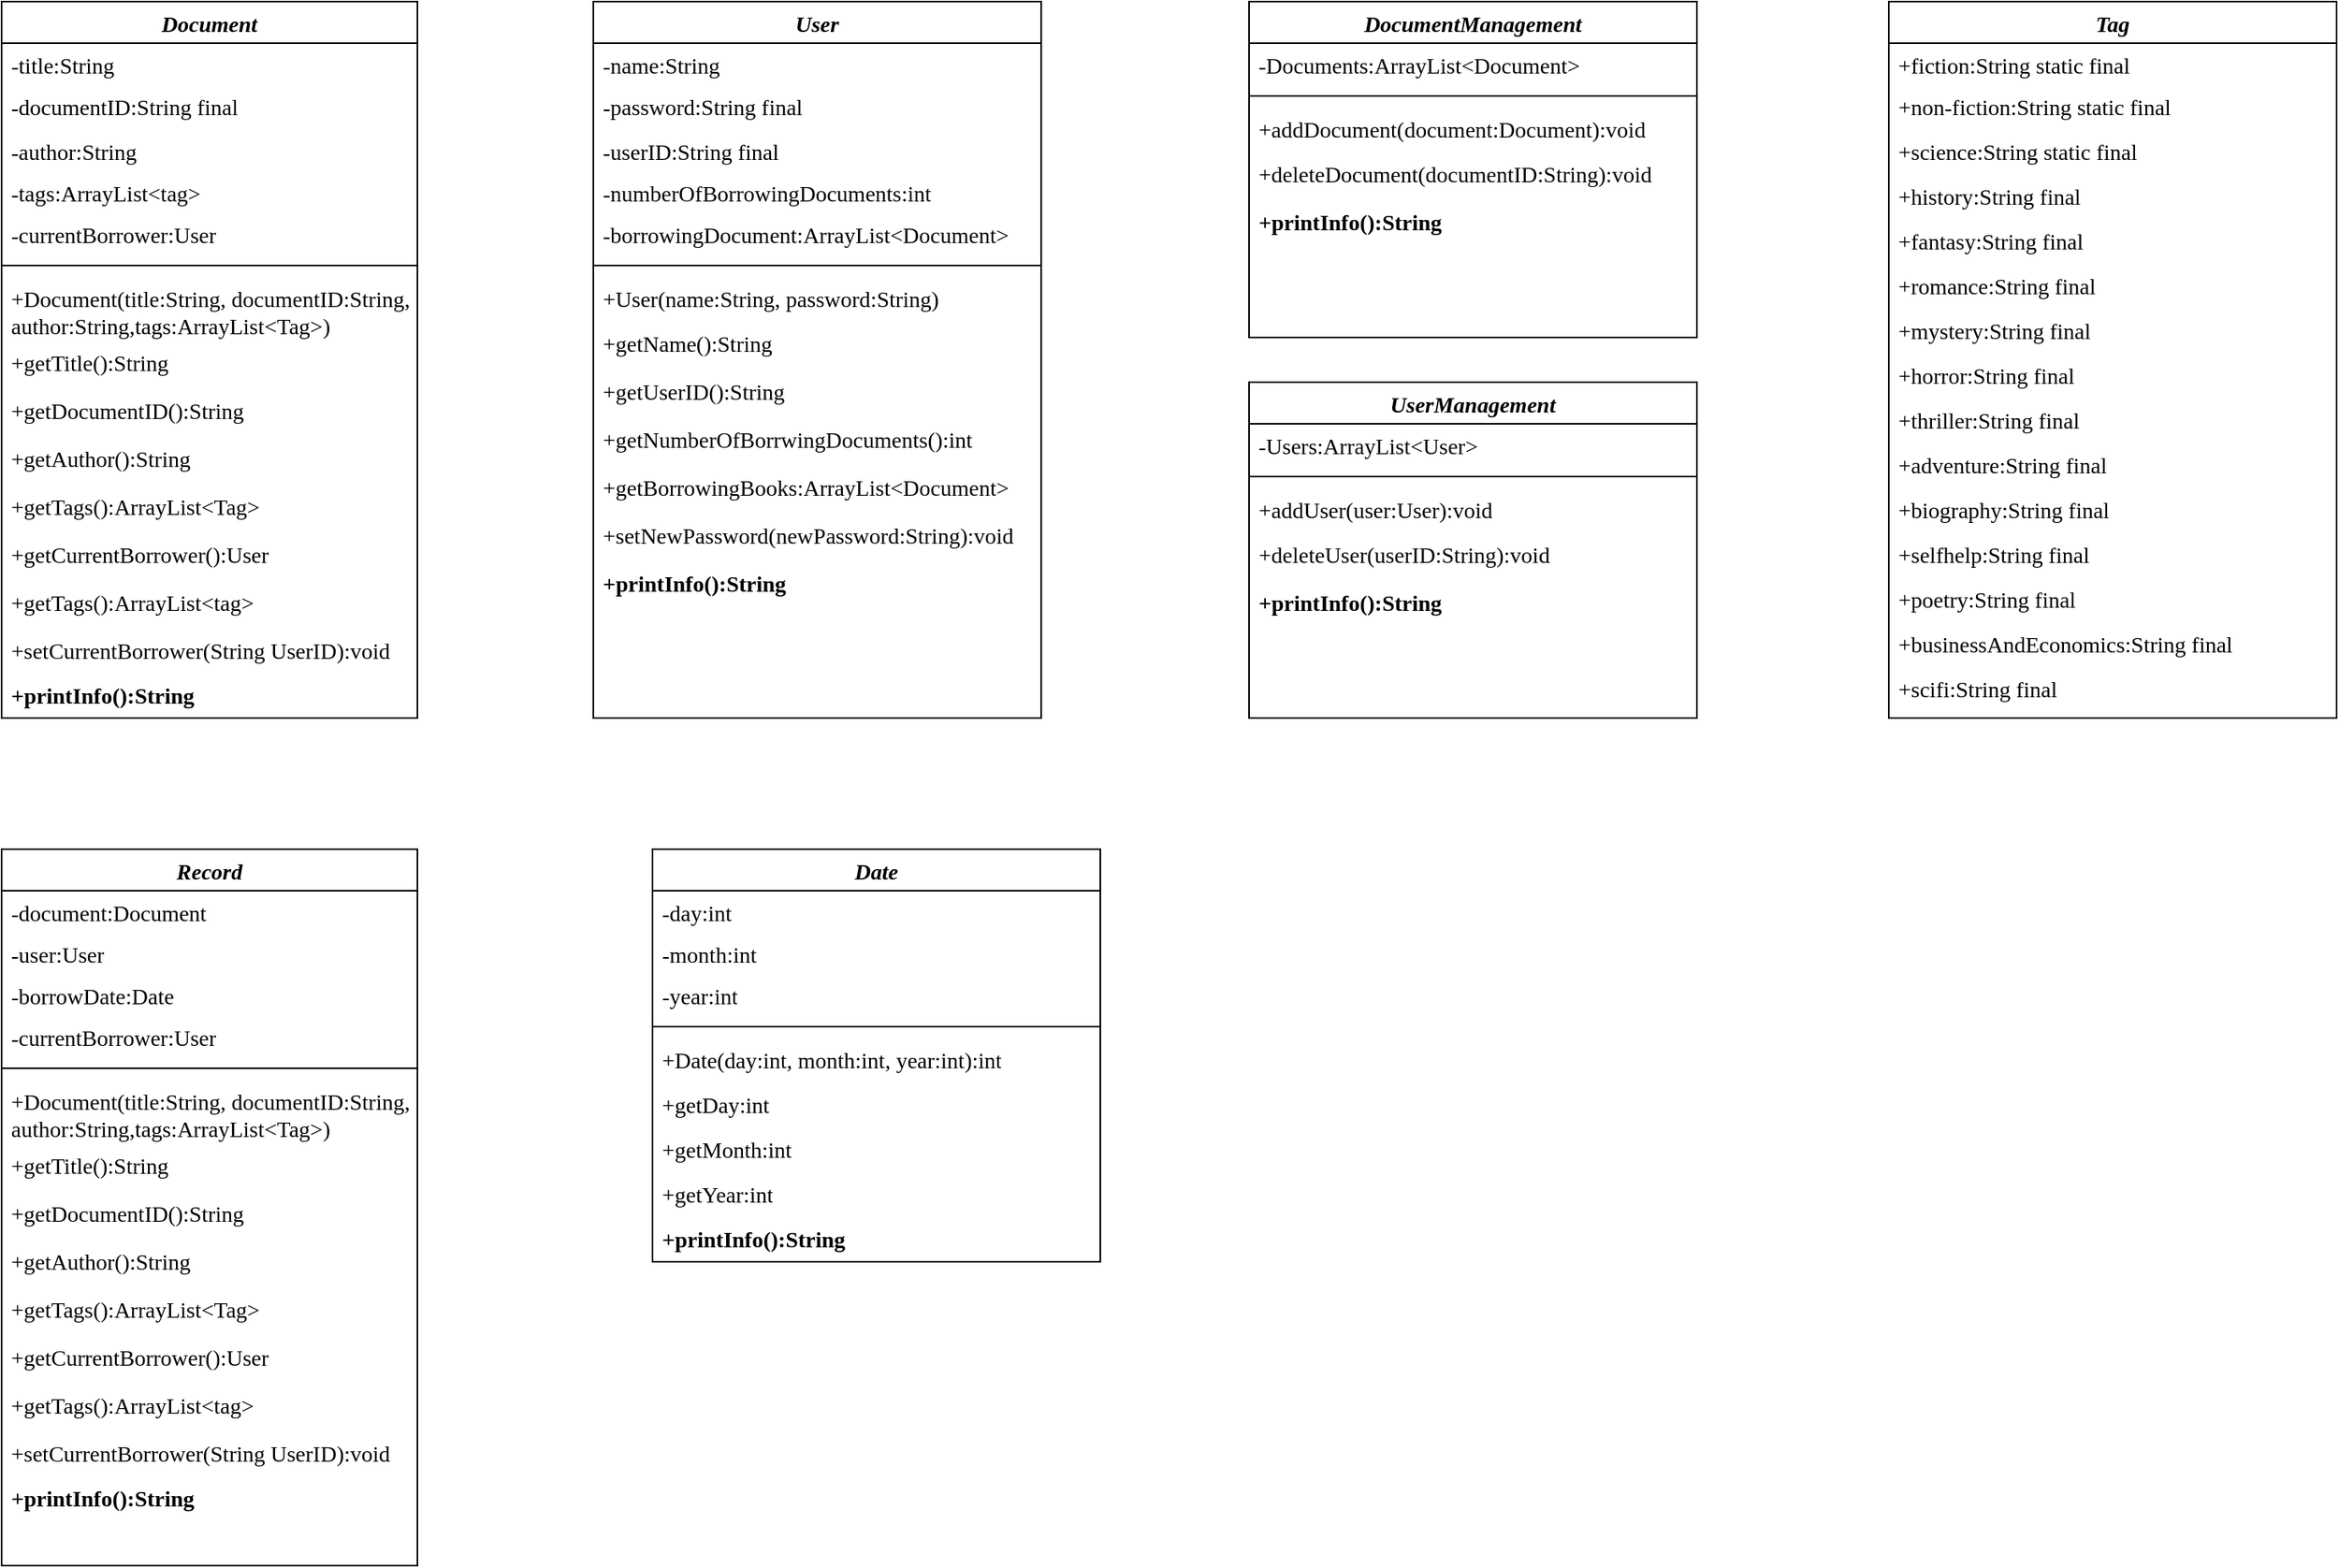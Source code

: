 <mxfile version="26.1.0">
  <diagram id="C5RBs43oDa-KdzZeNtuy" name="Page-1">
    <mxGraphModel dx="859" dy="363" grid="1" gridSize="10" guides="1" tooltips="1" connect="1" arrows="1" fold="1" page="1" pageScale="1" pageWidth="827" pageHeight="1169" math="0" shadow="0">
      <root>
        <mxCell id="WIyWlLk6GJQsqaUBKTNV-0" />
        <mxCell id="WIyWlLk6GJQsqaUBKTNV-1" parent="WIyWlLk6GJQsqaUBKTNV-0" />
        <mxCell id="zkfFHV4jXpPFQw0GAbJ--0" value="Document" style="swimlane;fontStyle=3;align=center;verticalAlign=top;childLayout=stackLayout;horizontal=1;startSize=26;horizontalStack=0;resizeParent=1;resizeLast=0;collapsible=1;marginBottom=0;rounded=0;shadow=0;strokeWidth=1;whiteSpace=wrap;fontSize=14;fontFamily=Mali;" parent="WIyWlLk6GJQsqaUBKTNV-1" vertex="1">
          <mxGeometry x="140" width="260" height="448" as="geometry">
            <mxRectangle x="220" y="120" width="160" height="26" as="alternateBounds" />
          </mxGeometry>
        </mxCell>
        <mxCell id="zkfFHV4jXpPFQw0GAbJ--2" value="-title:String" style="text;align=left;verticalAlign=top;spacingLeft=4;spacingRight=4;overflow=hidden;rotatable=0;points=[[0,0.5],[1,0.5]];portConstraint=eastwest;rounded=0;shadow=0;html=0;whiteSpace=wrap;fontSize=14;fontFamily=Mali;" parent="zkfFHV4jXpPFQw0GAbJ--0" vertex="1">
          <mxGeometry y="26" width="260" height="26" as="geometry" />
        </mxCell>
        <mxCell id="zkfFHV4jXpPFQw0GAbJ--3" value="-documentID:String final" style="text;align=left;verticalAlign=top;spacingLeft=4;spacingRight=4;overflow=hidden;rotatable=0;points=[[0,0.5],[1,0.5]];portConstraint=eastwest;rounded=0;shadow=0;html=0;whiteSpace=wrap;fontSize=14;fontFamily=Mali;" parent="zkfFHV4jXpPFQw0GAbJ--0" vertex="1">
          <mxGeometry y="52" width="260" height="28" as="geometry" />
        </mxCell>
        <mxCell id="aTSul-BIoo_N8RE2OFc6-5" value="-author:String" style="text;align=left;verticalAlign=top;spacingLeft=4;spacingRight=4;overflow=hidden;rotatable=0;points=[[0,0.5],[1,0.5]];portConstraint=eastwest;rounded=0;shadow=0;html=0;whiteSpace=wrap;fontSize=14;fontFamily=Mali;" parent="zkfFHV4jXpPFQw0GAbJ--0" vertex="1">
          <mxGeometry y="80" width="260" height="26" as="geometry" />
        </mxCell>
        <mxCell id="aTSul-BIoo_N8RE2OFc6-9" value="-tags:ArrayList&lt;tag&gt;" style="text;align=left;verticalAlign=top;spacingLeft=4;spacingRight=4;overflow=hidden;rotatable=0;points=[[0,0.5],[1,0.5]];portConstraint=eastwest;rounded=0;shadow=0;html=0;whiteSpace=wrap;fontSize=14;fontFamily=Mali;" parent="zkfFHV4jXpPFQw0GAbJ--0" vertex="1">
          <mxGeometry y="106" width="260" height="26" as="geometry" />
        </mxCell>
        <mxCell id="aTSul-BIoo_N8RE2OFc6-10" value="-currentBorrower:User" style="text;align=left;verticalAlign=top;spacingLeft=4;spacingRight=4;overflow=hidden;rotatable=0;points=[[0,0.5],[1,0.5]];portConstraint=eastwest;rounded=0;shadow=0;html=0;whiteSpace=wrap;fontSize=14;fontFamily=Mali;" parent="zkfFHV4jXpPFQw0GAbJ--0" vertex="1">
          <mxGeometry y="132" width="260" height="26" as="geometry" />
        </mxCell>
        <mxCell id="zkfFHV4jXpPFQw0GAbJ--4" value="" style="line;html=1;strokeWidth=1;align=left;verticalAlign=middle;spacingTop=-1;spacingLeft=3;spacingRight=3;rotatable=0;labelPosition=right;points=[];portConstraint=eastwest;whiteSpace=wrap;fontSize=14;fontFamily=Mali;" parent="zkfFHV4jXpPFQw0GAbJ--0" vertex="1">
          <mxGeometry y="158" width="260" height="14" as="geometry" />
        </mxCell>
        <mxCell id="zkfFHV4jXpPFQw0GAbJ--5" value="+Document(title:String, documentID:String, author:String,tags:ArrayList&lt;Tag&gt;)" style="text;align=left;verticalAlign=top;spacingLeft=4;spacingRight=4;overflow=hidden;rotatable=0;points=[[0,0.5],[1,0.5]];portConstraint=eastwest;whiteSpace=wrap;fontSize=14;fontFamily=Mali;" parent="zkfFHV4jXpPFQw0GAbJ--0" vertex="1">
          <mxGeometry y="172" width="260" height="40" as="geometry" />
        </mxCell>
        <mxCell id="IluqJxnMN8UQDmzil1uz-0" value="+getTitle():String" style="text;align=left;verticalAlign=top;spacingLeft=4;spacingRight=4;overflow=hidden;rotatable=0;points=[[0,0.5],[1,0.5]];portConstraint=eastwest;whiteSpace=wrap;fontSize=14;fontFamily=Mali;" parent="zkfFHV4jXpPFQw0GAbJ--0" vertex="1">
          <mxGeometry y="212" width="260" height="30" as="geometry" />
        </mxCell>
        <mxCell id="IluqJxnMN8UQDmzil1uz-1" value="+getDocumentID():String" style="text;align=left;verticalAlign=top;spacingLeft=4;spacingRight=4;overflow=hidden;rotatable=0;points=[[0,0.5],[1,0.5]];portConstraint=eastwest;whiteSpace=wrap;fontSize=14;fontFamily=Mali;" parent="zkfFHV4jXpPFQw0GAbJ--0" vertex="1">
          <mxGeometry y="242" width="260" height="30" as="geometry" />
        </mxCell>
        <mxCell id="IluqJxnMN8UQDmzil1uz-2" value="+getAuthor():String" style="text;align=left;verticalAlign=top;spacingLeft=4;spacingRight=4;overflow=hidden;rotatable=0;points=[[0,0.5],[1,0.5]];portConstraint=eastwest;whiteSpace=wrap;fontSize=14;fontFamily=Mali;" parent="zkfFHV4jXpPFQw0GAbJ--0" vertex="1">
          <mxGeometry y="272" width="260" height="30" as="geometry" />
        </mxCell>
        <mxCell id="IluqJxnMN8UQDmzil1uz-3" value="+getTags():ArrayList&lt;Tag&gt;" style="text;align=left;verticalAlign=top;spacingLeft=4;spacingRight=4;overflow=hidden;rotatable=0;points=[[0,0.5],[1,0.5]];portConstraint=eastwest;whiteSpace=wrap;fontSize=14;fontFamily=Mali;" parent="zkfFHV4jXpPFQw0GAbJ--0" vertex="1">
          <mxGeometry y="302" width="260" height="30" as="geometry" />
        </mxCell>
        <mxCell id="IluqJxnMN8UQDmzil1uz-4" value="+getCurrentBorrower():User" style="text;align=left;verticalAlign=top;spacingLeft=4;spacingRight=4;overflow=hidden;rotatable=0;points=[[0,0.5],[1,0.5]];portConstraint=eastwest;whiteSpace=wrap;fontSize=14;fontFamily=Mali;" parent="zkfFHV4jXpPFQw0GAbJ--0" vertex="1">
          <mxGeometry y="332" width="260" height="30" as="geometry" />
        </mxCell>
        <mxCell id="IluqJxnMN8UQDmzil1uz-5" value="+getTags():ArrayList&lt;tag&gt;" style="text;align=left;verticalAlign=top;spacingLeft=4;spacingRight=4;overflow=hidden;rotatable=0;points=[[0,0.5],[1,0.5]];portConstraint=eastwest;whiteSpace=wrap;fontSize=14;fontFamily=Mali;" parent="zkfFHV4jXpPFQw0GAbJ--0" vertex="1">
          <mxGeometry y="362" width="260" height="30" as="geometry" />
        </mxCell>
        <mxCell id="IluqJxnMN8UQDmzil1uz-6" value="+setCurrentBorrower(String UserID):void" style="text;align=left;verticalAlign=top;spacingLeft=4;spacingRight=4;overflow=hidden;rotatable=0;points=[[0,0.5],[1,0.5]];portConstraint=eastwest;whiteSpace=wrap;fontSize=14;fontFamily=Mali;" parent="zkfFHV4jXpPFQw0GAbJ--0" vertex="1">
          <mxGeometry y="392" width="260" height="28" as="geometry" />
        </mxCell>
        <mxCell id="IluqJxnMN8UQDmzil1uz-8" value="+printInfo():String" style="text;align=left;verticalAlign=top;spacingLeft=4;spacingRight=4;overflow=hidden;rotatable=0;points=[[0,0.5],[1,0.5]];portConstraint=eastwest;whiteSpace=wrap;fontSize=14;fontFamily=Mali;fontStyle=1" parent="zkfFHV4jXpPFQw0GAbJ--0" vertex="1">
          <mxGeometry y="420" width="260" height="28" as="geometry" />
        </mxCell>
        <mxCell id="IluqJxnMN8UQDmzil1uz-9" value="User" style="swimlane;fontStyle=3;align=center;verticalAlign=top;childLayout=stackLayout;horizontal=1;startSize=26;horizontalStack=0;resizeParent=1;resizeLast=0;collapsible=1;marginBottom=0;rounded=0;shadow=0;strokeWidth=1;whiteSpace=wrap;fontSize=14;fontFamily=Mali;" parent="WIyWlLk6GJQsqaUBKTNV-1" vertex="1">
          <mxGeometry x="510" width="280" height="448" as="geometry">
            <mxRectangle x="220" y="120" width="160" height="26" as="alternateBounds" />
          </mxGeometry>
        </mxCell>
        <mxCell id="IluqJxnMN8UQDmzil1uz-10" value="-name:String" style="text;align=left;verticalAlign=top;spacingLeft=4;spacingRight=4;overflow=hidden;rotatable=0;points=[[0,0.5],[1,0.5]];portConstraint=eastwest;rounded=0;shadow=0;html=0;whiteSpace=wrap;fontSize=14;fontFamily=Mali;" parent="IluqJxnMN8UQDmzil1uz-9" vertex="1">
          <mxGeometry y="26" width="280" height="26" as="geometry" />
        </mxCell>
        <mxCell id="IluqJxnMN8UQDmzil1uz-11" value="-password:String final" style="text;align=left;verticalAlign=top;spacingLeft=4;spacingRight=4;overflow=hidden;rotatable=0;points=[[0,0.5],[1,0.5]];portConstraint=eastwest;rounded=0;shadow=0;html=0;whiteSpace=wrap;fontSize=14;fontFamily=Mali;" parent="IluqJxnMN8UQDmzil1uz-9" vertex="1">
          <mxGeometry y="52" width="280" height="28" as="geometry" />
        </mxCell>
        <mxCell id="IluqJxnMN8UQDmzil1uz-12" value="-userID:String final" style="text;align=left;verticalAlign=top;spacingLeft=4;spacingRight=4;overflow=hidden;rotatable=0;points=[[0,0.5],[1,0.5]];portConstraint=eastwest;rounded=0;shadow=0;html=0;whiteSpace=wrap;fontSize=14;fontFamily=Mali;" parent="IluqJxnMN8UQDmzil1uz-9" vertex="1">
          <mxGeometry y="80" width="280" height="26" as="geometry" />
        </mxCell>
        <mxCell id="IluqJxnMN8UQDmzil1uz-13" value="-numberOfBorrowingDocuments:int" style="text;align=left;verticalAlign=top;spacingLeft=4;spacingRight=4;overflow=hidden;rotatable=0;points=[[0,0.5],[1,0.5]];portConstraint=eastwest;rounded=0;shadow=0;html=0;whiteSpace=wrap;fontSize=14;fontFamily=Mali;" parent="IluqJxnMN8UQDmzil1uz-9" vertex="1">
          <mxGeometry y="106" width="280" height="26" as="geometry" />
        </mxCell>
        <mxCell id="IluqJxnMN8UQDmzil1uz-14" value="-borrowingDocument:ArrayList&lt;Document&gt;" style="text;align=left;verticalAlign=top;spacingLeft=4;spacingRight=4;overflow=hidden;rotatable=0;points=[[0,0.5],[1,0.5]];portConstraint=eastwest;rounded=0;shadow=0;html=0;whiteSpace=wrap;fontSize=14;fontFamily=Mali;" parent="IluqJxnMN8UQDmzil1uz-9" vertex="1">
          <mxGeometry y="132" width="280" height="26" as="geometry" />
        </mxCell>
        <mxCell id="IluqJxnMN8UQDmzil1uz-15" value="" style="line;html=1;strokeWidth=1;align=left;verticalAlign=middle;spacingTop=-1;spacingLeft=3;spacingRight=3;rotatable=0;labelPosition=right;points=[];portConstraint=eastwest;whiteSpace=wrap;fontSize=14;fontFamily=Mali;" parent="IluqJxnMN8UQDmzil1uz-9" vertex="1">
          <mxGeometry y="158" width="280" height="14" as="geometry" />
        </mxCell>
        <mxCell id="IluqJxnMN8UQDmzil1uz-16" value="+User(name:String, password:String)" style="text;align=left;verticalAlign=top;spacingLeft=4;spacingRight=4;overflow=hidden;rotatable=0;points=[[0,0.5],[1,0.5]];portConstraint=eastwest;whiteSpace=wrap;fontSize=14;fontFamily=Mali;" parent="IluqJxnMN8UQDmzil1uz-9" vertex="1">
          <mxGeometry y="172" width="280" height="28" as="geometry" />
        </mxCell>
        <mxCell id="IluqJxnMN8UQDmzil1uz-17" value="+getName():String" style="text;align=left;verticalAlign=top;spacingLeft=4;spacingRight=4;overflow=hidden;rotatable=0;points=[[0,0.5],[1,0.5]];portConstraint=eastwest;whiteSpace=wrap;fontSize=14;fontFamily=Mali;" parent="IluqJxnMN8UQDmzil1uz-9" vertex="1">
          <mxGeometry y="200" width="280" height="30" as="geometry" />
        </mxCell>
        <mxCell id="IluqJxnMN8UQDmzil1uz-18" value="+getUserID():String" style="text;align=left;verticalAlign=top;spacingLeft=4;spacingRight=4;overflow=hidden;rotatable=0;points=[[0,0.5],[1,0.5]];portConstraint=eastwest;whiteSpace=wrap;fontSize=14;fontFamily=Mali;" parent="IluqJxnMN8UQDmzil1uz-9" vertex="1">
          <mxGeometry y="230" width="280" height="30" as="geometry" />
        </mxCell>
        <mxCell id="IluqJxnMN8UQDmzil1uz-19" value="+getNumberOfBorrwingDocuments():int" style="text;align=left;verticalAlign=top;spacingLeft=4;spacingRight=4;overflow=hidden;rotatable=0;points=[[0,0.5],[1,0.5]];portConstraint=eastwest;whiteSpace=wrap;fontSize=14;fontFamily=Mali;" parent="IluqJxnMN8UQDmzil1uz-9" vertex="1">
          <mxGeometry y="260" width="280" height="30" as="geometry" />
        </mxCell>
        <mxCell id="IluqJxnMN8UQDmzil1uz-20" value="+getBorrowingBooks:ArrayList&lt;Document&gt;" style="text;align=left;verticalAlign=top;spacingLeft=4;spacingRight=4;overflow=hidden;rotatable=0;points=[[0,0.5],[1,0.5]];portConstraint=eastwest;whiteSpace=wrap;fontSize=14;fontFamily=Mali;" parent="IluqJxnMN8UQDmzil1uz-9" vertex="1">
          <mxGeometry y="290" width="280" height="30" as="geometry" />
        </mxCell>
        <mxCell id="IluqJxnMN8UQDmzil1uz-21" value="+setNewPassword(newPassword:String):void" style="text;align=left;verticalAlign=top;spacingLeft=4;spacingRight=4;overflow=hidden;rotatable=0;points=[[0,0.5],[1,0.5]];portConstraint=eastwest;whiteSpace=wrap;fontSize=14;fontFamily=Mali;" parent="IluqJxnMN8UQDmzil1uz-9" vertex="1">
          <mxGeometry y="320" width="280" height="30" as="geometry" />
        </mxCell>
        <mxCell id="IluqJxnMN8UQDmzil1uz-24" value="+printInfo():String" style="text;align=left;verticalAlign=top;spacingLeft=4;spacingRight=4;overflow=hidden;rotatable=0;points=[[0,0.5],[1,0.5]];portConstraint=eastwest;whiteSpace=wrap;fontSize=14;fontFamily=Mali;fontStyle=1" parent="IluqJxnMN8UQDmzil1uz-9" vertex="1">
          <mxGeometry y="350" width="280" height="28" as="geometry" />
        </mxCell>
        <mxCell id="IluqJxnMN8UQDmzil1uz-26" value="DocumentManagement" style="swimlane;fontStyle=3;align=center;verticalAlign=top;childLayout=stackLayout;horizontal=1;startSize=26;horizontalStack=0;resizeParent=1;resizeLast=0;collapsible=1;marginBottom=0;rounded=0;shadow=0;strokeWidth=1;whiteSpace=wrap;fontSize=14;fontFamily=Mali;" parent="WIyWlLk6GJQsqaUBKTNV-1" vertex="1">
          <mxGeometry x="920" width="280" height="210" as="geometry">
            <mxRectangle x="220" y="120" width="160" height="26" as="alternateBounds" />
          </mxGeometry>
        </mxCell>
        <mxCell id="IluqJxnMN8UQDmzil1uz-27" value="-Documents:ArrayList&lt;Document&gt;" style="text;align=left;verticalAlign=top;spacingLeft=4;spacingRight=4;overflow=hidden;rotatable=0;points=[[0,0.5],[1,0.5]];portConstraint=eastwest;rounded=0;shadow=0;html=0;whiteSpace=wrap;fontSize=14;fontFamily=Mali;" parent="IluqJxnMN8UQDmzil1uz-26" vertex="1">
          <mxGeometry y="26" width="280" height="26" as="geometry" />
        </mxCell>
        <mxCell id="IluqJxnMN8UQDmzil1uz-32" value="" style="line;html=1;strokeWidth=1;align=left;verticalAlign=middle;spacingTop=-1;spacingLeft=3;spacingRight=3;rotatable=0;labelPosition=right;points=[];portConstraint=eastwest;whiteSpace=wrap;fontSize=14;fontFamily=Mali;" parent="IluqJxnMN8UQDmzil1uz-26" vertex="1">
          <mxGeometry y="52" width="280" height="14" as="geometry" />
        </mxCell>
        <mxCell id="IluqJxnMN8UQDmzil1uz-33" value="+addDocument(document:Document):void" style="text;align=left;verticalAlign=top;spacingLeft=4;spacingRight=4;overflow=hidden;rotatable=0;points=[[0,0.5],[1,0.5]];portConstraint=eastwest;whiteSpace=wrap;fontSize=14;fontFamily=Mali;" parent="IluqJxnMN8UQDmzil1uz-26" vertex="1">
          <mxGeometry y="66" width="280" height="28" as="geometry" />
        </mxCell>
        <mxCell id="IluqJxnMN8UQDmzil1uz-34" value="+deleteDocument(documentID:String):void" style="text;align=left;verticalAlign=top;spacingLeft=4;spacingRight=4;overflow=hidden;rotatable=0;points=[[0,0.5],[1,0.5]];portConstraint=eastwest;whiteSpace=wrap;fontSize=14;fontFamily=Mali;" parent="IluqJxnMN8UQDmzil1uz-26" vertex="1">
          <mxGeometry y="94" width="280" height="30" as="geometry" />
        </mxCell>
        <mxCell id="IluqJxnMN8UQDmzil1uz-39" value="+printInfo():String" style="text;align=left;verticalAlign=top;spacingLeft=4;spacingRight=4;overflow=hidden;rotatable=0;points=[[0,0.5],[1,0.5]];portConstraint=eastwest;whiteSpace=wrap;fontSize=14;fontFamily=Mali;fontStyle=1" parent="IluqJxnMN8UQDmzil1uz-26" vertex="1">
          <mxGeometry y="124" width="280" height="28" as="geometry" />
        </mxCell>
        <mxCell id="IluqJxnMN8UQDmzil1uz-41" value="UserManagement" style="swimlane;fontStyle=3;align=center;verticalAlign=top;childLayout=stackLayout;horizontal=1;startSize=26;horizontalStack=0;resizeParent=1;resizeLast=0;collapsible=1;marginBottom=0;rounded=0;shadow=0;strokeWidth=1;whiteSpace=wrap;fontSize=14;fontFamily=Mali;" parent="WIyWlLk6GJQsqaUBKTNV-1" vertex="1">
          <mxGeometry x="920" y="238" width="280" height="210" as="geometry">
            <mxRectangle x="220" y="120" width="160" height="26" as="alternateBounds" />
          </mxGeometry>
        </mxCell>
        <mxCell id="IluqJxnMN8UQDmzil1uz-42" value="-Users:ArrayList&lt;User&gt;" style="text;align=left;verticalAlign=top;spacingLeft=4;spacingRight=4;overflow=hidden;rotatable=0;points=[[0,0.5],[1,0.5]];portConstraint=eastwest;rounded=0;shadow=0;html=0;whiteSpace=wrap;fontSize=14;fontFamily=Mali;" parent="IluqJxnMN8UQDmzil1uz-41" vertex="1">
          <mxGeometry y="26" width="280" height="26" as="geometry" />
        </mxCell>
        <mxCell id="IluqJxnMN8UQDmzil1uz-43" value="" style="line;html=1;strokeWidth=1;align=left;verticalAlign=middle;spacingTop=-1;spacingLeft=3;spacingRight=3;rotatable=0;labelPosition=right;points=[];portConstraint=eastwest;whiteSpace=wrap;fontSize=14;fontFamily=Mali;" parent="IluqJxnMN8UQDmzil1uz-41" vertex="1">
          <mxGeometry y="52" width="280" height="14" as="geometry" />
        </mxCell>
        <mxCell id="IluqJxnMN8UQDmzil1uz-44" value="+addUser(user:User):void" style="text;align=left;verticalAlign=top;spacingLeft=4;spacingRight=4;overflow=hidden;rotatable=0;points=[[0,0.5],[1,0.5]];portConstraint=eastwest;whiteSpace=wrap;fontSize=14;fontFamily=Mali;" parent="IluqJxnMN8UQDmzil1uz-41" vertex="1">
          <mxGeometry y="66" width="280" height="28" as="geometry" />
        </mxCell>
        <mxCell id="IluqJxnMN8UQDmzil1uz-45" value="+deleteUser(userID:String):void" style="text;align=left;verticalAlign=top;spacingLeft=4;spacingRight=4;overflow=hidden;rotatable=0;points=[[0,0.5],[1,0.5]];portConstraint=eastwest;whiteSpace=wrap;fontSize=14;fontFamily=Mali;" parent="IluqJxnMN8UQDmzil1uz-41" vertex="1">
          <mxGeometry y="94" width="280" height="30" as="geometry" />
        </mxCell>
        <mxCell id="IluqJxnMN8UQDmzil1uz-46" value="+printInfo():String" style="text;align=left;verticalAlign=top;spacingLeft=4;spacingRight=4;overflow=hidden;rotatable=0;points=[[0,0.5],[1,0.5]];portConstraint=eastwest;whiteSpace=wrap;fontSize=14;fontFamily=Mali;fontStyle=1" parent="IluqJxnMN8UQDmzil1uz-41" vertex="1">
          <mxGeometry y="124" width="280" height="28" as="geometry" />
        </mxCell>
        <mxCell id="IluqJxnMN8UQDmzil1uz-47" value="Tag" style="swimlane;fontStyle=3;align=center;verticalAlign=top;childLayout=stackLayout;horizontal=1;startSize=26;horizontalStack=0;resizeParent=1;resizeLast=0;collapsible=1;marginBottom=0;rounded=0;shadow=0;strokeWidth=1;whiteSpace=wrap;fontSize=14;fontFamily=Mali;" parent="WIyWlLk6GJQsqaUBKTNV-1" vertex="1">
          <mxGeometry x="1320" width="280" height="448" as="geometry">
            <mxRectangle x="220" y="120" width="160" height="26" as="alternateBounds" />
          </mxGeometry>
        </mxCell>
        <mxCell id="IluqJxnMN8UQDmzil1uz-48" value="+fiction:String static final" style="text;align=left;verticalAlign=top;spacingLeft=4;spacingRight=4;overflow=hidden;rotatable=0;points=[[0,0.5],[1,0.5]];portConstraint=eastwest;rounded=0;shadow=0;html=0;whiteSpace=wrap;fontSize=14;fontFamily=Mali;" parent="IluqJxnMN8UQDmzil1uz-47" vertex="1">
          <mxGeometry y="26" width="280" height="26" as="geometry" />
        </mxCell>
        <mxCell id="IluqJxnMN8UQDmzil1uz-49" value="+non-fiction:String static final" style="text;align=left;verticalAlign=top;spacingLeft=4;spacingRight=4;overflow=hidden;rotatable=0;points=[[0,0.5],[1,0.5]];portConstraint=eastwest;rounded=0;shadow=0;html=0;whiteSpace=wrap;fontSize=14;fontFamily=Mali;" parent="IluqJxnMN8UQDmzil1uz-47" vertex="1">
          <mxGeometry y="52" width="280" height="28" as="geometry" />
        </mxCell>
        <mxCell id="IluqJxnMN8UQDmzil1uz-62" value="+science:String static final" style="text;align=left;verticalAlign=top;spacingLeft=4;spacingRight=4;overflow=hidden;rotatable=0;points=[[0,0.5],[1,0.5]];portConstraint=eastwest;rounded=0;shadow=0;html=0;whiteSpace=wrap;fontSize=14;fontFamily=Mali;" parent="IluqJxnMN8UQDmzil1uz-47" vertex="1">
          <mxGeometry y="80" width="280" height="28" as="geometry" />
        </mxCell>
        <mxCell id="IluqJxnMN8UQDmzil1uz-64" value="+history:String final" style="text;align=left;verticalAlign=top;spacingLeft=4;spacingRight=4;overflow=hidden;rotatable=0;points=[[0,0.5],[1,0.5]];portConstraint=eastwest;rounded=0;shadow=0;html=0;whiteSpace=wrap;fontSize=14;fontFamily=Mali;" parent="IluqJxnMN8UQDmzil1uz-47" vertex="1">
          <mxGeometry y="108" width="280" height="28" as="geometry" />
        </mxCell>
        <mxCell id="IluqJxnMN8UQDmzil1uz-63" value="+fantasy:String final" style="text;align=left;verticalAlign=top;spacingLeft=4;spacingRight=4;overflow=hidden;rotatable=0;points=[[0,0.5],[1,0.5]];portConstraint=eastwest;rounded=0;shadow=0;html=0;whiteSpace=wrap;fontSize=14;fontFamily=Mali;" parent="IluqJxnMN8UQDmzil1uz-47" vertex="1">
          <mxGeometry y="136" width="280" height="28" as="geometry" />
        </mxCell>
        <mxCell id="IluqJxnMN8UQDmzil1uz-66" value="+romance:String final" style="text;align=left;verticalAlign=top;spacingLeft=4;spacingRight=4;overflow=hidden;rotatable=0;points=[[0,0.5],[1,0.5]];portConstraint=eastwest;rounded=0;shadow=0;html=0;whiteSpace=wrap;fontSize=14;fontFamily=Mali;" parent="IluqJxnMN8UQDmzil1uz-47" vertex="1">
          <mxGeometry y="164" width="280" height="28" as="geometry" />
        </mxCell>
        <mxCell id="IluqJxnMN8UQDmzil1uz-65" value="+mystery:String final" style="text;align=left;verticalAlign=top;spacingLeft=4;spacingRight=4;overflow=hidden;rotatable=0;points=[[0,0.5],[1,0.5]];portConstraint=eastwest;rounded=0;shadow=0;html=0;whiteSpace=wrap;fontSize=14;fontFamily=Mali;" parent="IluqJxnMN8UQDmzil1uz-47" vertex="1">
          <mxGeometry y="192" width="280" height="28" as="geometry" />
        </mxCell>
        <mxCell id="IluqJxnMN8UQDmzil1uz-67" value="+horror:String final" style="text;align=left;verticalAlign=top;spacingLeft=4;spacingRight=4;overflow=hidden;rotatable=0;points=[[0,0.5],[1,0.5]];portConstraint=eastwest;rounded=0;shadow=0;html=0;whiteSpace=wrap;fontSize=14;fontFamily=Mali;" parent="IluqJxnMN8UQDmzil1uz-47" vertex="1">
          <mxGeometry y="220" width="280" height="28" as="geometry" />
        </mxCell>
        <mxCell id="IluqJxnMN8UQDmzil1uz-68" value="+thriller:String final" style="text;align=left;verticalAlign=top;spacingLeft=4;spacingRight=4;overflow=hidden;rotatable=0;points=[[0,0.5],[1,0.5]];portConstraint=eastwest;rounded=0;shadow=0;html=0;whiteSpace=wrap;fontSize=14;fontFamily=Mali;" parent="IluqJxnMN8UQDmzil1uz-47" vertex="1">
          <mxGeometry y="248" width="280" height="28" as="geometry" />
        </mxCell>
        <mxCell id="IluqJxnMN8UQDmzil1uz-69" value="+adventure:String final" style="text;align=left;verticalAlign=top;spacingLeft=4;spacingRight=4;overflow=hidden;rotatable=0;points=[[0,0.5],[1,0.5]];portConstraint=eastwest;rounded=0;shadow=0;html=0;whiteSpace=wrap;fontSize=14;fontFamily=Mali;" parent="IluqJxnMN8UQDmzil1uz-47" vertex="1">
          <mxGeometry y="276" width="280" height="28" as="geometry" />
        </mxCell>
        <mxCell id="IluqJxnMN8UQDmzil1uz-70" value="+biography:String final" style="text;align=left;verticalAlign=top;spacingLeft=4;spacingRight=4;overflow=hidden;rotatable=0;points=[[0,0.5],[1,0.5]];portConstraint=eastwest;rounded=0;shadow=0;html=0;whiteSpace=wrap;fontSize=14;fontFamily=Mali;" parent="IluqJxnMN8UQDmzil1uz-47" vertex="1">
          <mxGeometry y="304" width="280" height="28" as="geometry" />
        </mxCell>
        <mxCell id="IluqJxnMN8UQDmzil1uz-71" value="+selfhelp:String final" style="text;align=left;verticalAlign=top;spacingLeft=4;spacingRight=4;overflow=hidden;rotatable=0;points=[[0,0.5],[1,0.5]];portConstraint=eastwest;rounded=0;shadow=0;html=0;whiteSpace=wrap;fontSize=14;fontFamily=Mali;" parent="IluqJxnMN8UQDmzil1uz-47" vertex="1">
          <mxGeometry y="332" width="280" height="28" as="geometry" />
        </mxCell>
        <mxCell id="IluqJxnMN8UQDmzil1uz-72" value="+poetry:String final" style="text;align=left;verticalAlign=top;spacingLeft=4;spacingRight=4;overflow=hidden;rotatable=0;points=[[0,0.5],[1,0.5]];portConstraint=eastwest;rounded=0;shadow=0;html=0;whiteSpace=wrap;fontSize=14;fontFamily=Mali;" parent="IluqJxnMN8UQDmzil1uz-47" vertex="1">
          <mxGeometry y="360" width="280" height="28" as="geometry" />
        </mxCell>
        <mxCell id="IluqJxnMN8UQDmzil1uz-73" value="+businessAndEconomics:String final" style="text;align=left;verticalAlign=top;spacingLeft=4;spacingRight=4;overflow=hidden;rotatable=0;points=[[0,0.5],[1,0.5]];portConstraint=eastwest;rounded=0;shadow=0;html=0;whiteSpace=wrap;fontSize=14;fontFamily=Mali;" parent="IluqJxnMN8UQDmzil1uz-47" vertex="1">
          <mxGeometry y="388" width="280" height="28" as="geometry" />
        </mxCell>
        <mxCell id="IluqJxnMN8UQDmzil1uz-74" value="+scifi:String final" style="text;align=left;verticalAlign=top;spacingLeft=4;spacingRight=4;overflow=hidden;rotatable=0;points=[[0,0.5],[1,0.5]];portConstraint=eastwest;rounded=0;shadow=0;html=0;whiteSpace=wrap;fontSize=14;fontFamily=Mali;" parent="IluqJxnMN8UQDmzil1uz-47" vertex="1">
          <mxGeometry y="416" width="280" height="28" as="geometry" />
        </mxCell>
        <mxCell id="-RELGFcGICETQjLelU8a-1" value="Record" style="swimlane;fontStyle=3;align=center;verticalAlign=top;childLayout=stackLayout;horizontal=1;startSize=26;horizontalStack=0;resizeParent=1;resizeLast=0;collapsible=1;marginBottom=0;rounded=0;shadow=0;strokeWidth=1;whiteSpace=wrap;fontSize=14;fontFamily=Mali;" vertex="1" parent="WIyWlLk6GJQsqaUBKTNV-1">
          <mxGeometry x="140" y="530" width="260" height="448" as="geometry">
            <mxRectangle x="220" y="120" width="160" height="26" as="alternateBounds" />
          </mxGeometry>
        </mxCell>
        <mxCell id="-RELGFcGICETQjLelU8a-2" value="-document:Document" style="text;align=left;verticalAlign=top;spacingLeft=4;spacingRight=4;overflow=hidden;rotatable=0;points=[[0,0.5],[1,0.5]];portConstraint=eastwest;rounded=0;shadow=0;html=0;whiteSpace=wrap;fontSize=14;fontFamily=Mali;" vertex="1" parent="-RELGFcGICETQjLelU8a-1">
          <mxGeometry y="26" width="260" height="26" as="geometry" />
        </mxCell>
        <mxCell id="-RELGFcGICETQjLelU8a-4" value="-user:User" style="text;align=left;verticalAlign=top;spacingLeft=4;spacingRight=4;overflow=hidden;rotatable=0;points=[[0,0.5],[1,0.5]];portConstraint=eastwest;rounded=0;shadow=0;html=0;whiteSpace=wrap;fontSize=14;fontFamily=Mali;" vertex="1" parent="-RELGFcGICETQjLelU8a-1">
          <mxGeometry y="52" width="260" height="26" as="geometry" />
        </mxCell>
        <mxCell id="-RELGFcGICETQjLelU8a-5" value="-borrowDate:Date" style="text;align=left;verticalAlign=top;spacingLeft=4;spacingRight=4;overflow=hidden;rotatable=0;points=[[0,0.5],[1,0.5]];portConstraint=eastwest;rounded=0;shadow=0;html=0;whiteSpace=wrap;fontSize=14;fontFamily=Mali;" vertex="1" parent="-RELGFcGICETQjLelU8a-1">
          <mxGeometry y="78" width="260" height="26" as="geometry" />
        </mxCell>
        <mxCell id="-RELGFcGICETQjLelU8a-6" value="-currentBorrower:User" style="text;align=left;verticalAlign=top;spacingLeft=4;spacingRight=4;overflow=hidden;rotatable=0;points=[[0,0.5],[1,0.5]];portConstraint=eastwest;rounded=0;shadow=0;html=0;whiteSpace=wrap;fontSize=14;fontFamily=Mali;" vertex="1" parent="-RELGFcGICETQjLelU8a-1">
          <mxGeometry y="104" width="260" height="26" as="geometry" />
        </mxCell>
        <mxCell id="-RELGFcGICETQjLelU8a-7" value="" style="line;html=1;strokeWidth=1;align=left;verticalAlign=middle;spacingTop=-1;spacingLeft=3;spacingRight=3;rotatable=0;labelPosition=right;points=[];portConstraint=eastwest;whiteSpace=wrap;fontSize=14;fontFamily=Mali;" vertex="1" parent="-RELGFcGICETQjLelU8a-1">
          <mxGeometry y="130" width="260" height="14" as="geometry" />
        </mxCell>
        <mxCell id="-RELGFcGICETQjLelU8a-8" value="+Document(title:String, documentID:String, author:String,tags:ArrayList&lt;Tag&gt;)" style="text;align=left;verticalAlign=top;spacingLeft=4;spacingRight=4;overflow=hidden;rotatable=0;points=[[0,0.5],[1,0.5]];portConstraint=eastwest;whiteSpace=wrap;fontSize=14;fontFamily=Mali;" vertex="1" parent="-RELGFcGICETQjLelU8a-1">
          <mxGeometry y="144" width="260" height="40" as="geometry" />
        </mxCell>
        <mxCell id="-RELGFcGICETQjLelU8a-9" value="+getTitle():String" style="text;align=left;verticalAlign=top;spacingLeft=4;spacingRight=4;overflow=hidden;rotatable=0;points=[[0,0.5],[1,0.5]];portConstraint=eastwest;whiteSpace=wrap;fontSize=14;fontFamily=Mali;" vertex="1" parent="-RELGFcGICETQjLelU8a-1">
          <mxGeometry y="184" width="260" height="30" as="geometry" />
        </mxCell>
        <mxCell id="-RELGFcGICETQjLelU8a-10" value="+getDocumentID():String" style="text;align=left;verticalAlign=top;spacingLeft=4;spacingRight=4;overflow=hidden;rotatable=0;points=[[0,0.5],[1,0.5]];portConstraint=eastwest;whiteSpace=wrap;fontSize=14;fontFamily=Mali;" vertex="1" parent="-RELGFcGICETQjLelU8a-1">
          <mxGeometry y="214" width="260" height="30" as="geometry" />
        </mxCell>
        <mxCell id="-RELGFcGICETQjLelU8a-11" value="+getAuthor():String" style="text;align=left;verticalAlign=top;spacingLeft=4;spacingRight=4;overflow=hidden;rotatable=0;points=[[0,0.5],[1,0.5]];portConstraint=eastwest;whiteSpace=wrap;fontSize=14;fontFamily=Mali;" vertex="1" parent="-RELGFcGICETQjLelU8a-1">
          <mxGeometry y="244" width="260" height="30" as="geometry" />
        </mxCell>
        <mxCell id="-RELGFcGICETQjLelU8a-12" value="+getTags():ArrayList&lt;Tag&gt;" style="text;align=left;verticalAlign=top;spacingLeft=4;spacingRight=4;overflow=hidden;rotatable=0;points=[[0,0.5],[1,0.5]];portConstraint=eastwest;whiteSpace=wrap;fontSize=14;fontFamily=Mali;" vertex="1" parent="-RELGFcGICETQjLelU8a-1">
          <mxGeometry y="274" width="260" height="30" as="geometry" />
        </mxCell>
        <mxCell id="-RELGFcGICETQjLelU8a-13" value="+getCurrentBorrower():User" style="text;align=left;verticalAlign=top;spacingLeft=4;spacingRight=4;overflow=hidden;rotatable=0;points=[[0,0.5],[1,0.5]];portConstraint=eastwest;whiteSpace=wrap;fontSize=14;fontFamily=Mali;" vertex="1" parent="-RELGFcGICETQjLelU8a-1">
          <mxGeometry y="304" width="260" height="30" as="geometry" />
        </mxCell>
        <mxCell id="-RELGFcGICETQjLelU8a-14" value="+getTags():ArrayList&lt;tag&gt;" style="text;align=left;verticalAlign=top;spacingLeft=4;spacingRight=4;overflow=hidden;rotatable=0;points=[[0,0.5],[1,0.5]];portConstraint=eastwest;whiteSpace=wrap;fontSize=14;fontFamily=Mali;" vertex="1" parent="-RELGFcGICETQjLelU8a-1">
          <mxGeometry y="334" width="260" height="30" as="geometry" />
        </mxCell>
        <mxCell id="-RELGFcGICETQjLelU8a-15" value="+setCurrentBorrower(String UserID):void" style="text;align=left;verticalAlign=top;spacingLeft=4;spacingRight=4;overflow=hidden;rotatable=0;points=[[0,0.5],[1,0.5]];portConstraint=eastwest;whiteSpace=wrap;fontSize=14;fontFamily=Mali;" vertex="1" parent="-RELGFcGICETQjLelU8a-1">
          <mxGeometry y="364" width="260" height="28" as="geometry" />
        </mxCell>
        <mxCell id="-RELGFcGICETQjLelU8a-16" value="+printInfo():String" style="text;align=left;verticalAlign=top;spacingLeft=4;spacingRight=4;overflow=hidden;rotatable=0;points=[[0,0.5],[1,0.5]];portConstraint=eastwest;whiteSpace=wrap;fontSize=14;fontFamily=Mali;fontStyle=1" vertex="1" parent="-RELGFcGICETQjLelU8a-1">
          <mxGeometry y="392" width="260" height="28" as="geometry" />
        </mxCell>
        <mxCell id="-RELGFcGICETQjLelU8a-17" value="Date" style="swimlane;fontStyle=3;align=center;verticalAlign=top;childLayout=stackLayout;horizontal=1;startSize=26;horizontalStack=0;resizeParent=1;resizeLast=0;collapsible=1;marginBottom=0;rounded=0;shadow=0;strokeWidth=1;whiteSpace=wrap;fontSize=14;fontFamily=Mali;" vertex="1" parent="WIyWlLk6GJQsqaUBKTNV-1">
          <mxGeometry x="547" y="530" width="280" height="258" as="geometry">
            <mxRectangle x="220" y="120" width="160" height="26" as="alternateBounds" />
          </mxGeometry>
        </mxCell>
        <mxCell id="-RELGFcGICETQjLelU8a-18" value="-day:int&#xa;" style="text;align=left;verticalAlign=top;spacingLeft=4;spacingRight=4;overflow=hidden;rotatable=0;points=[[0,0.5],[1,0.5]];portConstraint=eastwest;rounded=0;shadow=0;html=0;whiteSpace=wrap;fontSize=14;fontFamily=Mali;" vertex="1" parent="-RELGFcGICETQjLelU8a-17">
          <mxGeometry y="26" width="280" height="26" as="geometry" />
        </mxCell>
        <mxCell id="-RELGFcGICETQjLelU8a-23" value="-month:int&#xa;" style="text;align=left;verticalAlign=top;spacingLeft=4;spacingRight=4;overflow=hidden;rotatable=0;points=[[0,0.5],[1,0.5]];portConstraint=eastwest;rounded=0;shadow=0;html=0;whiteSpace=wrap;fontSize=14;fontFamily=Mali;" vertex="1" parent="-RELGFcGICETQjLelU8a-17">
          <mxGeometry y="52" width="280" height="26" as="geometry" />
        </mxCell>
        <mxCell id="-RELGFcGICETQjLelU8a-24" value="-year:int&#xa;" style="text;align=left;verticalAlign=top;spacingLeft=4;spacingRight=4;overflow=hidden;rotatable=0;points=[[0,0.5],[1,0.5]];portConstraint=eastwest;rounded=0;shadow=0;html=0;whiteSpace=wrap;fontSize=14;fontFamily=Mali;" vertex="1" parent="-RELGFcGICETQjLelU8a-17">
          <mxGeometry y="78" width="280" height="26" as="geometry" />
        </mxCell>
        <mxCell id="-RELGFcGICETQjLelU8a-19" value="" style="line;html=1;strokeWidth=1;align=left;verticalAlign=middle;spacingTop=-1;spacingLeft=3;spacingRight=3;rotatable=0;labelPosition=right;points=[];portConstraint=eastwest;whiteSpace=wrap;fontSize=14;fontFamily=Mali;" vertex="1" parent="-RELGFcGICETQjLelU8a-17">
          <mxGeometry y="104" width="280" height="14" as="geometry" />
        </mxCell>
        <mxCell id="-RELGFcGICETQjLelU8a-20" value="+Date(day:int, month:int, year:int):int" style="text;align=left;verticalAlign=top;spacingLeft=4;spacingRight=4;overflow=hidden;rotatable=0;points=[[0,0.5],[1,0.5]];portConstraint=eastwest;whiteSpace=wrap;fontSize=14;fontFamily=Mali;" vertex="1" parent="-RELGFcGICETQjLelU8a-17">
          <mxGeometry y="118" width="280" height="28" as="geometry" />
        </mxCell>
        <mxCell id="-RELGFcGICETQjLelU8a-27" value="+getDay:int" style="text;align=left;verticalAlign=top;spacingLeft=4;spacingRight=4;overflow=hidden;rotatable=0;points=[[0,0.5],[1,0.5]];portConstraint=eastwest;whiteSpace=wrap;fontSize=14;fontFamily=Mali;" vertex="1" parent="-RELGFcGICETQjLelU8a-17">
          <mxGeometry y="146" width="280" height="28" as="geometry" />
        </mxCell>
        <mxCell id="-RELGFcGICETQjLelU8a-25" value="+getMonth:int" style="text;align=left;verticalAlign=top;spacingLeft=4;spacingRight=4;overflow=hidden;rotatable=0;points=[[0,0.5],[1,0.5]];portConstraint=eastwest;whiteSpace=wrap;fontSize=14;fontFamily=Mali;" vertex="1" parent="-RELGFcGICETQjLelU8a-17">
          <mxGeometry y="174" width="280" height="28" as="geometry" />
        </mxCell>
        <mxCell id="-RELGFcGICETQjLelU8a-26" value="+getYear:int" style="text;align=left;verticalAlign=top;spacingLeft=4;spacingRight=4;overflow=hidden;rotatable=0;points=[[0,0.5],[1,0.5]];portConstraint=eastwest;whiteSpace=wrap;fontSize=14;fontFamily=Mali;" vertex="1" parent="-RELGFcGICETQjLelU8a-17">
          <mxGeometry y="202" width="280" height="28" as="geometry" />
        </mxCell>
        <mxCell id="-RELGFcGICETQjLelU8a-22" value="+printInfo():String" style="text;align=left;verticalAlign=top;spacingLeft=4;spacingRight=4;overflow=hidden;rotatable=0;points=[[0,0.5],[1,0.5]];portConstraint=eastwest;whiteSpace=wrap;fontSize=14;fontFamily=Mali;fontStyle=1" vertex="1" parent="-RELGFcGICETQjLelU8a-17">
          <mxGeometry y="230" width="280" height="28" as="geometry" />
        </mxCell>
      </root>
    </mxGraphModel>
  </diagram>
</mxfile>
